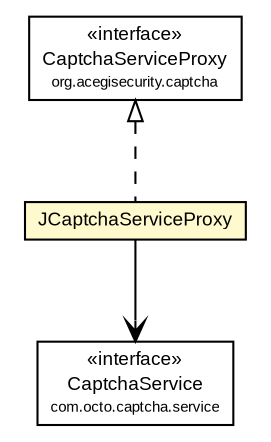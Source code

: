 #!/usr/local/bin/dot
#
# Class diagram 
# Generated by UmlGraph version 4.6 (http://www.spinellis.gr/sw/umlgraph)
#

digraph G {
	edge [fontname="arial",fontsize=10,labelfontname="arial",labelfontsize=10];
	node [fontname="arial",fontsize=10,shape=plaintext];
	// com.octo.captcha.module.acegi.JCaptchaServiceProxy
	c29 [label=<<table border="0" cellborder="1" cellspacing="0" cellpadding="2" port="p" bgcolor="lemonChiffon" href="./JCaptchaServiceProxy.html">
		<tr><td><table border="0" cellspacing="0" cellpadding="1">
			<tr><td> JCaptchaServiceProxy </td></tr>
		</table></td></tr>
		</table>>, fontname="arial", fontcolor="black", fontsize=9.0];
	//com.octo.captcha.module.acegi.JCaptchaServiceProxy implements org.acegisecurity.captcha.CaptchaServiceProxy
	c31:p -> c29:p [dir=back,arrowtail=empty,style=dashed];
	// com.octo.captcha.module.acegi.JCaptchaServiceProxy NAVASSOC com.octo.captcha.service.CaptchaService
	c29:p -> c33:p [taillabel="", label="", headlabel="", fontname="arial", fontcolor="black", fontsize=10.0, color="black", arrowhead=open];
	// com.octo.captcha.service.CaptchaService
	c33 [label=<<table border="0" cellborder="1" cellspacing="0" cellpadding="2" port="p" href="http://java.sun.com/j2se/1.4.2/docs/api/com/octo/captcha/service/CaptchaService.html">
		<tr><td><table border="0" cellspacing="0" cellpadding="1">
			<tr><td> &laquo;interface&raquo; </td></tr>
			<tr><td> CaptchaService </td></tr>
			<tr><td><font point-size="7.0"> com.octo.captcha.service </font></td></tr>
		</table></td></tr>
		</table>>, fontname="arial", fontcolor="black", fontsize=9.0];
	// org.acegisecurity.captcha.CaptchaServiceProxy
	c31 [label=<<table border="0" cellborder="1" cellspacing="0" cellpadding="2" port="p" href="http://java.sun.com/j2se/1.4.2/docs/api/org/acegisecurity/captcha/CaptchaServiceProxy.html">
		<tr><td><table border="0" cellspacing="0" cellpadding="1">
			<tr><td> &laquo;interface&raquo; </td></tr>
			<tr><td> CaptchaServiceProxy </td></tr>
			<tr><td><font point-size="7.0"> org.acegisecurity.captcha </font></td></tr>
		</table></td></tr>
		</table>>, fontname="arial", fontcolor="black", fontsize=9.0];
}


